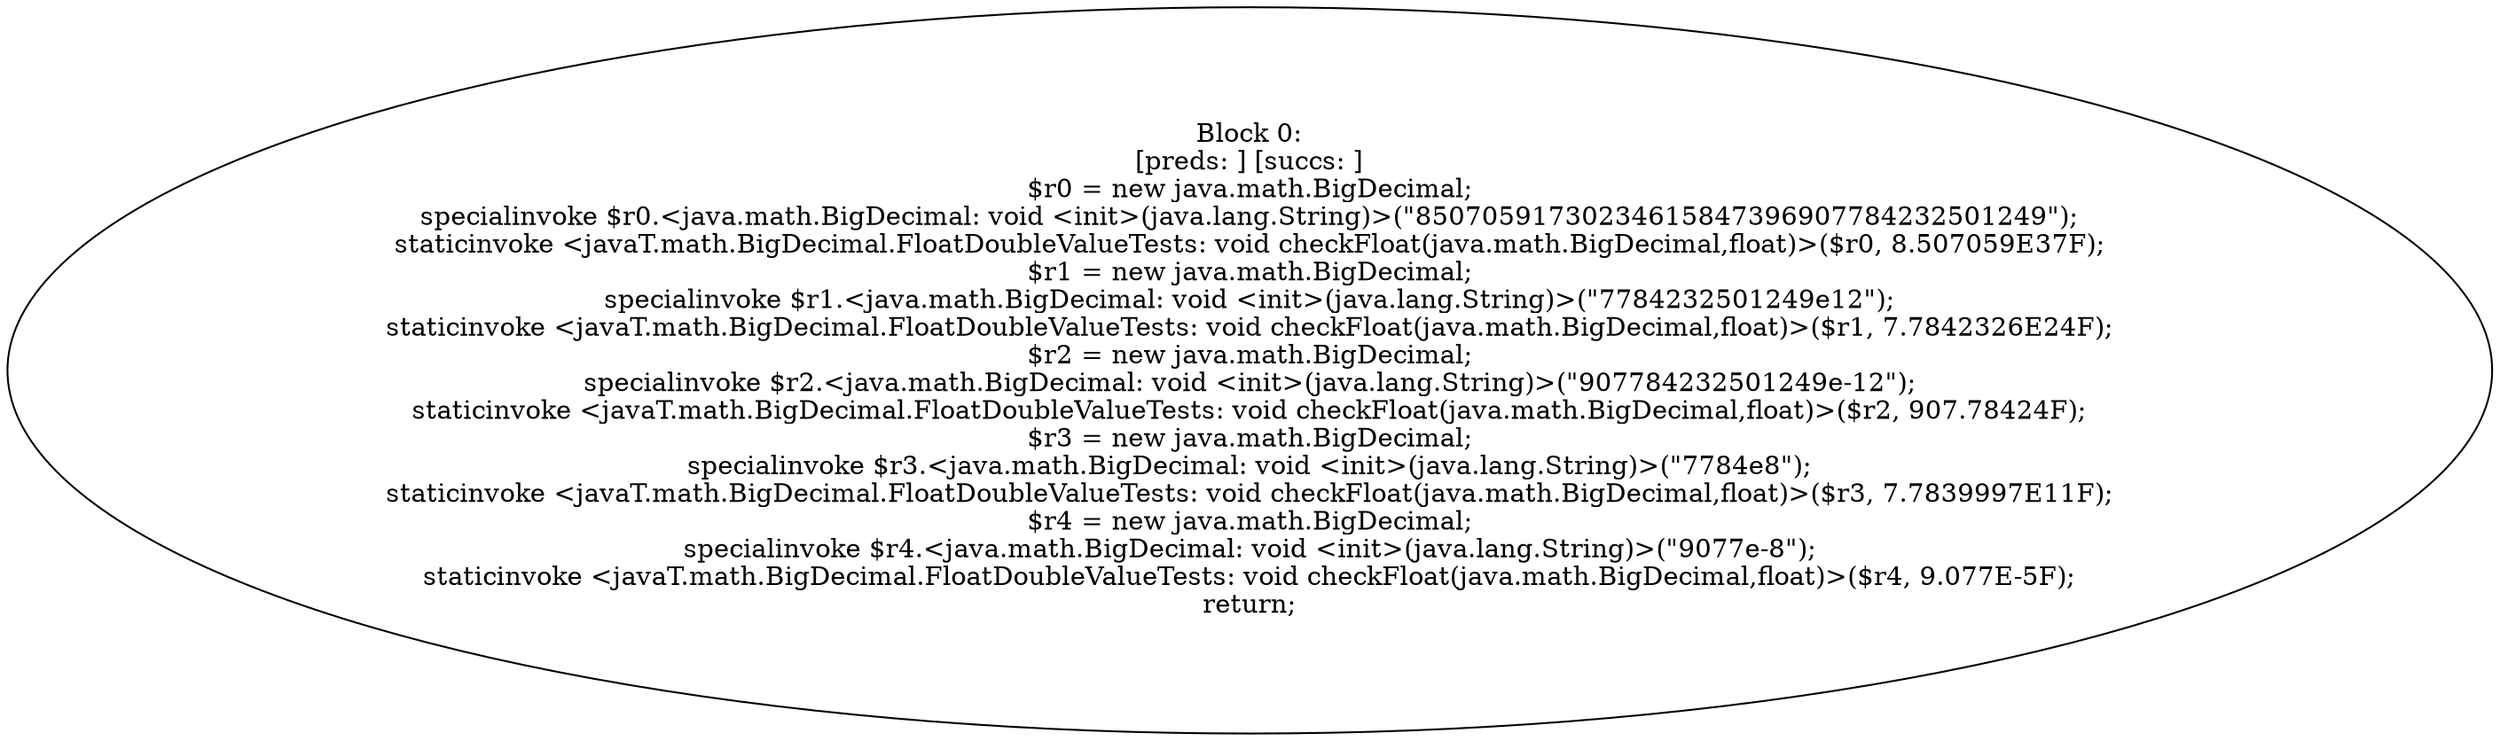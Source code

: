 digraph "unitGraph" {
    "Block 0:
[preds: ] [succs: ]
$r0 = new java.math.BigDecimal;
specialinvoke $r0.<java.math.BigDecimal: void <init>(java.lang.String)>(\"85070591730234615847396907784232501249\");
staticinvoke <javaT.math.BigDecimal.FloatDoubleValueTests: void checkFloat(java.math.BigDecimal,float)>($r0, 8.507059E37F);
$r1 = new java.math.BigDecimal;
specialinvoke $r1.<java.math.BigDecimal: void <init>(java.lang.String)>(\"7784232501249e12\");
staticinvoke <javaT.math.BigDecimal.FloatDoubleValueTests: void checkFloat(java.math.BigDecimal,float)>($r1, 7.7842326E24F);
$r2 = new java.math.BigDecimal;
specialinvoke $r2.<java.math.BigDecimal: void <init>(java.lang.String)>(\"907784232501249e-12\");
staticinvoke <javaT.math.BigDecimal.FloatDoubleValueTests: void checkFloat(java.math.BigDecimal,float)>($r2, 907.78424F);
$r3 = new java.math.BigDecimal;
specialinvoke $r3.<java.math.BigDecimal: void <init>(java.lang.String)>(\"7784e8\");
staticinvoke <javaT.math.BigDecimal.FloatDoubleValueTests: void checkFloat(java.math.BigDecimal,float)>($r3, 7.7839997E11F);
$r4 = new java.math.BigDecimal;
specialinvoke $r4.<java.math.BigDecimal: void <init>(java.lang.String)>(\"9077e-8\");
staticinvoke <javaT.math.BigDecimal.FloatDoubleValueTests: void checkFloat(java.math.BigDecimal,float)>($r4, 9.077E-5F);
return;
"
}
